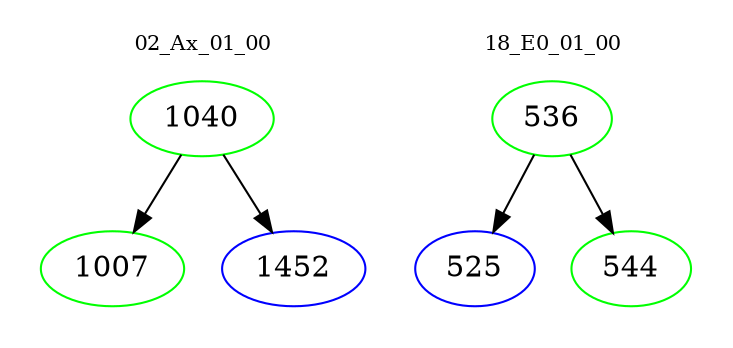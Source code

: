 digraph{
subgraph cluster_0 {
color = white
label = "02_Ax_01_00";
fontsize=10;
T0_1040 [label="1040", color="green"]
T0_1040 -> T0_1007 [color="black"]
T0_1007 [label="1007", color="green"]
T0_1040 -> T0_1452 [color="black"]
T0_1452 [label="1452", color="blue"]
}
subgraph cluster_1 {
color = white
label = "18_E0_01_00";
fontsize=10;
T1_536 [label="536", color="green"]
T1_536 -> T1_525 [color="black"]
T1_525 [label="525", color="blue"]
T1_536 -> T1_544 [color="black"]
T1_544 [label="544", color="green"]
}
}
